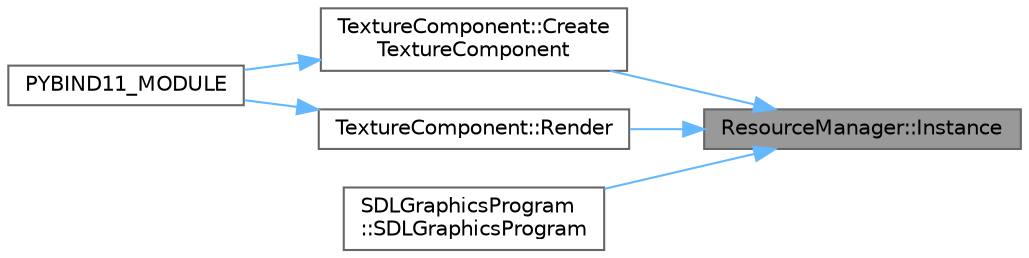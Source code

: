 digraph "ResourceManager::Instance"
{
 // LATEX_PDF_SIZE
  bgcolor="transparent";
  edge [fontname=Helvetica,fontsize=10,labelfontname=Helvetica,labelfontsize=10];
  node [fontname=Helvetica,fontsize=10,shape=box,height=0.2,width=0.4];
  rankdir="RL";
  Node1 [id="Node000001",label="ResourceManager::Instance",height=0.2,width=0.4,color="gray40", fillcolor="grey60", style="filled", fontcolor="black",tooltip=" "];
  Node1 -> Node2 [id="edge1_Node000001_Node000002",dir="back",color="steelblue1",style="solid",tooltip=" "];
  Node2 [id="Node000002",label="TextureComponent::Create\lTextureComponent",height=0.2,width=0.4,color="grey40", fillcolor="white", style="filled",URL="$struct_texture_component.html#a8052066ccb99fbd8d809dae88d13ee4d",tooltip=" "];
  Node2 -> Node3 [id="edge2_Node000002_Node000003",dir="back",color="steelblue1",style="solid",tooltip=" "];
  Node3 [id="Node000003",label="PYBIND11_MODULE",height=0.2,width=0.4,color="grey40", fillcolor="white", style="filled",URL="$bindings_8cpp.html#a7055eab01d08d97ed2dd849c3e02cda7",tooltip=" "];
  Node1 -> Node4 [id="edge3_Node000001_Node000004",dir="back",color="steelblue1",style="solid",tooltip=" "];
  Node4 [id="Node000004",label="TextureComponent::Render",height=0.2,width=0.4,color="grey40", fillcolor="white", style="filled",URL="$struct_texture_component.html#ac22469b9c534454410c4c55e28598302",tooltip=" "];
  Node4 -> Node3 [id="edge4_Node000004_Node000003",dir="back",color="steelblue1",style="solid",tooltip=" "];
  Node1 -> Node5 [id="edge5_Node000001_Node000005",dir="back",color="steelblue1",style="solid",tooltip=" "];
  Node5 [id="Node000005",label="SDLGraphicsProgram\l::SDLGraphicsProgram",height=0.2,width=0.4,color="grey40", fillcolor="white", style="filled",URL="$class_s_d_l_graphics_program.html#a976683178e086cd2a1a801fd9c501a7b",tooltip=" "];
}
